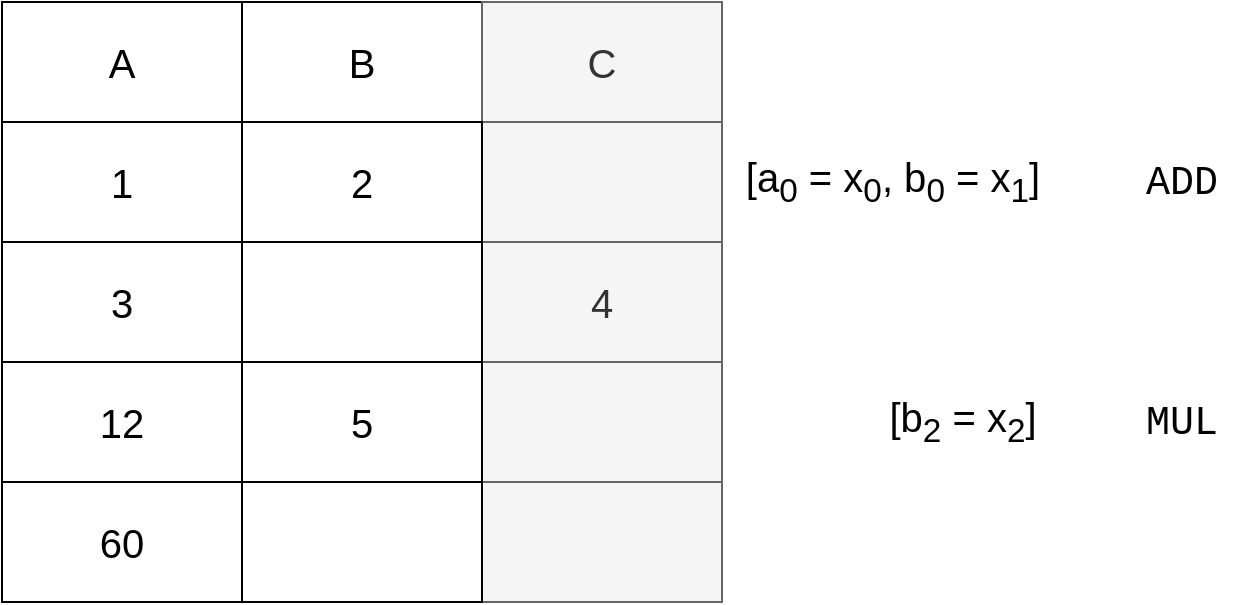 <mxfile version="21.6.8" type="github">
  <diagram name="Page-1" id="0rpVSevKH5WaWYjGf4j1">
    <mxGraphModel dx="954" dy="627" grid="1" gridSize="10" guides="1" tooltips="1" connect="1" arrows="1" fold="1" page="1" pageScale="1" pageWidth="827" pageHeight="1169" math="0" shadow="0">
      <root>
        <mxCell id="0" />
        <mxCell id="1" parent="0" />
        <mxCell id="BigqsTOGjjsEw9KDZ2My-2" value="&lt;font style=&quot;font-size: 20px;&quot;&gt;A&lt;/font&gt;" style="rounded=0;whiteSpace=wrap;html=1;fontSize=20;" vertex="1" parent="1">
          <mxGeometry x="120" y="160" width="120" height="60" as="geometry" />
        </mxCell>
        <mxCell id="BigqsTOGjjsEw9KDZ2My-3" value="B" style="rounded=0;whiteSpace=wrap;html=1;fontSize=20;" vertex="1" parent="1">
          <mxGeometry x="240" y="160" width="120" height="60" as="geometry" />
        </mxCell>
        <mxCell id="BigqsTOGjjsEw9KDZ2My-4" value="C" style="rounded=0;whiteSpace=wrap;html=1;fillColor=#f5f5f5;fontColor=#333333;strokeColor=#666666;fontSize=20;" vertex="1" parent="1">
          <mxGeometry x="360" y="160" width="120" height="60" as="geometry" />
        </mxCell>
        <mxCell id="BigqsTOGjjsEw9KDZ2My-5" value="" style="rounded=0;whiteSpace=wrap;html=1;fillColor=#f5f5f5;fontColor=#333333;strokeColor=#666666;fontSize=20;" vertex="1" parent="1">
          <mxGeometry x="360" y="220" width="120" height="60" as="geometry" />
        </mxCell>
        <mxCell id="BigqsTOGjjsEw9KDZ2My-6" value="4" style="rounded=0;whiteSpace=wrap;html=1;fillColor=#f5f5f5;fontColor=#333333;strokeColor=#666666;fontSize=20;" vertex="1" parent="1">
          <mxGeometry x="360" y="280" width="120" height="60" as="geometry" />
        </mxCell>
        <mxCell id="BigqsTOGjjsEw9KDZ2My-7" value="" style="rounded=0;whiteSpace=wrap;html=1;fillColor=#f5f5f5;fontColor=#333333;strokeColor=#666666;fontSize=20;" vertex="1" parent="1">
          <mxGeometry x="360" y="340" width="120" height="60" as="geometry" />
        </mxCell>
        <mxCell id="BigqsTOGjjsEw9KDZ2My-8" value="" style="rounded=0;whiteSpace=wrap;html=1;fillColor=#f5f5f5;fontColor=#333333;strokeColor=#666666;fontSize=20;" vertex="1" parent="1">
          <mxGeometry x="360" y="400" width="120" height="60" as="geometry" />
        </mxCell>
        <mxCell id="BigqsTOGjjsEw9KDZ2My-9" value="2" style="rounded=0;whiteSpace=wrap;html=1;fontSize=20;" vertex="1" parent="1">
          <mxGeometry x="240" y="220" width="120" height="60" as="geometry" />
        </mxCell>
        <mxCell id="BigqsTOGjjsEw9KDZ2My-10" value="1" style="rounded=0;whiteSpace=wrap;html=1;fontSize=20;" vertex="1" parent="1">
          <mxGeometry x="120" y="220" width="120" height="60" as="geometry" />
        </mxCell>
        <mxCell id="BigqsTOGjjsEw9KDZ2My-11" value="3" style="rounded=0;whiteSpace=wrap;html=1;fontSize=20;" vertex="1" parent="1">
          <mxGeometry x="120" y="280" width="120" height="60" as="geometry" />
        </mxCell>
        <mxCell id="BigqsTOGjjsEw9KDZ2My-12" value="" style="rounded=0;whiteSpace=wrap;html=1;fontSize=20;" vertex="1" parent="1">
          <mxGeometry x="240" y="280" width="120" height="60" as="geometry" />
        </mxCell>
        <mxCell id="BigqsTOGjjsEw9KDZ2My-13" value="5" style="rounded=0;whiteSpace=wrap;html=1;fontSize=20;" vertex="1" parent="1">
          <mxGeometry x="240" y="340" width="120" height="60" as="geometry" />
        </mxCell>
        <mxCell id="BigqsTOGjjsEw9KDZ2My-14" value="" style="rounded=0;whiteSpace=wrap;html=1;fontSize=20;" vertex="1" parent="1">
          <mxGeometry x="240" y="400" width="120" height="60" as="geometry" />
        </mxCell>
        <mxCell id="BigqsTOGjjsEw9KDZ2My-15" value="12" style="rounded=0;whiteSpace=wrap;html=1;fontSize=20;" vertex="1" parent="1">
          <mxGeometry x="120" y="340" width="120" height="60" as="geometry" />
        </mxCell>
        <mxCell id="BigqsTOGjjsEw9KDZ2My-16" value="60" style="rounded=0;whiteSpace=wrap;html=1;fontSize=20;" vertex="1" parent="1">
          <mxGeometry x="120" y="400" width="120" height="60" as="geometry" />
        </mxCell>
        <mxCell id="BigqsTOGjjsEw9KDZ2My-17" value="&lt;font style=&quot;font-size: 20px;&quot;&gt;[a&lt;sub&gt;0&lt;/sub&gt; = x&lt;sub&gt;0&lt;/sub&gt;, b&lt;sub&gt;0&lt;/sub&gt; = x&lt;sub&gt;1&lt;/sub&gt;]&lt;/font&gt;&lt;sup&gt;&lt;br&gt;&lt;/sup&gt;" style="text;html=1;align=center;verticalAlign=middle;resizable=0;points=[];autosize=1;strokeColor=none;fillColor=none;" vertex="1" parent="1">
          <mxGeometry x="480" y="230" width="170" height="40" as="geometry" />
        </mxCell>
        <mxCell id="BigqsTOGjjsEw9KDZ2My-21" value="&lt;font style=&quot;font-size: 20px;&quot;&gt;[b&lt;sub&gt;2&lt;/sub&gt; = x&lt;sub&gt;2&lt;/sub&gt;]&lt;/font&gt;&lt;sup&gt;&lt;br&gt;&lt;/sup&gt;" style="text;html=1;align=center;verticalAlign=middle;resizable=0;points=[];autosize=1;strokeColor=none;fillColor=none;" vertex="1" parent="1">
          <mxGeometry x="550" y="350" width="100" height="40" as="geometry" />
        </mxCell>
        <mxCell id="BigqsTOGjjsEw9KDZ2My-22" value="&lt;span&gt;&lt;font style=&quot;font-size: 20px;&quot;&gt;ADD&lt;/font&gt;&lt;/span&gt;" style="text;html=1;strokeColor=none;fillColor=none;align=center;verticalAlign=middle;whiteSpace=wrap;rounded=0;fontFamily=Courier New;fontStyle=0" vertex="1" parent="1">
          <mxGeometry x="680" y="235" width="60" height="30" as="geometry" />
        </mxCell>
        <mxCell id="BigqsTOGjjsEw9KDZ2My-23" value="&lt;span&gt;&lt;font style=&quot;font-size: 20px;&quot;&gt;MUL&lt;/font&gt;&lt;/span&gt;" style="text;html=1;strokeColor=none;fillColor=none;align=center;verticalAlign=middle;whiteSpace=wrap;rounded=0;fontFamily=Courier New;fontStyle=0" vertex="1" parent="1">
          <mxGeometry x="680" y="355" width="60" height="30" as="geometry" />
        </mxCell>
      </root>
    </mxGraphModel>
  </diagram>
</mxfile>
